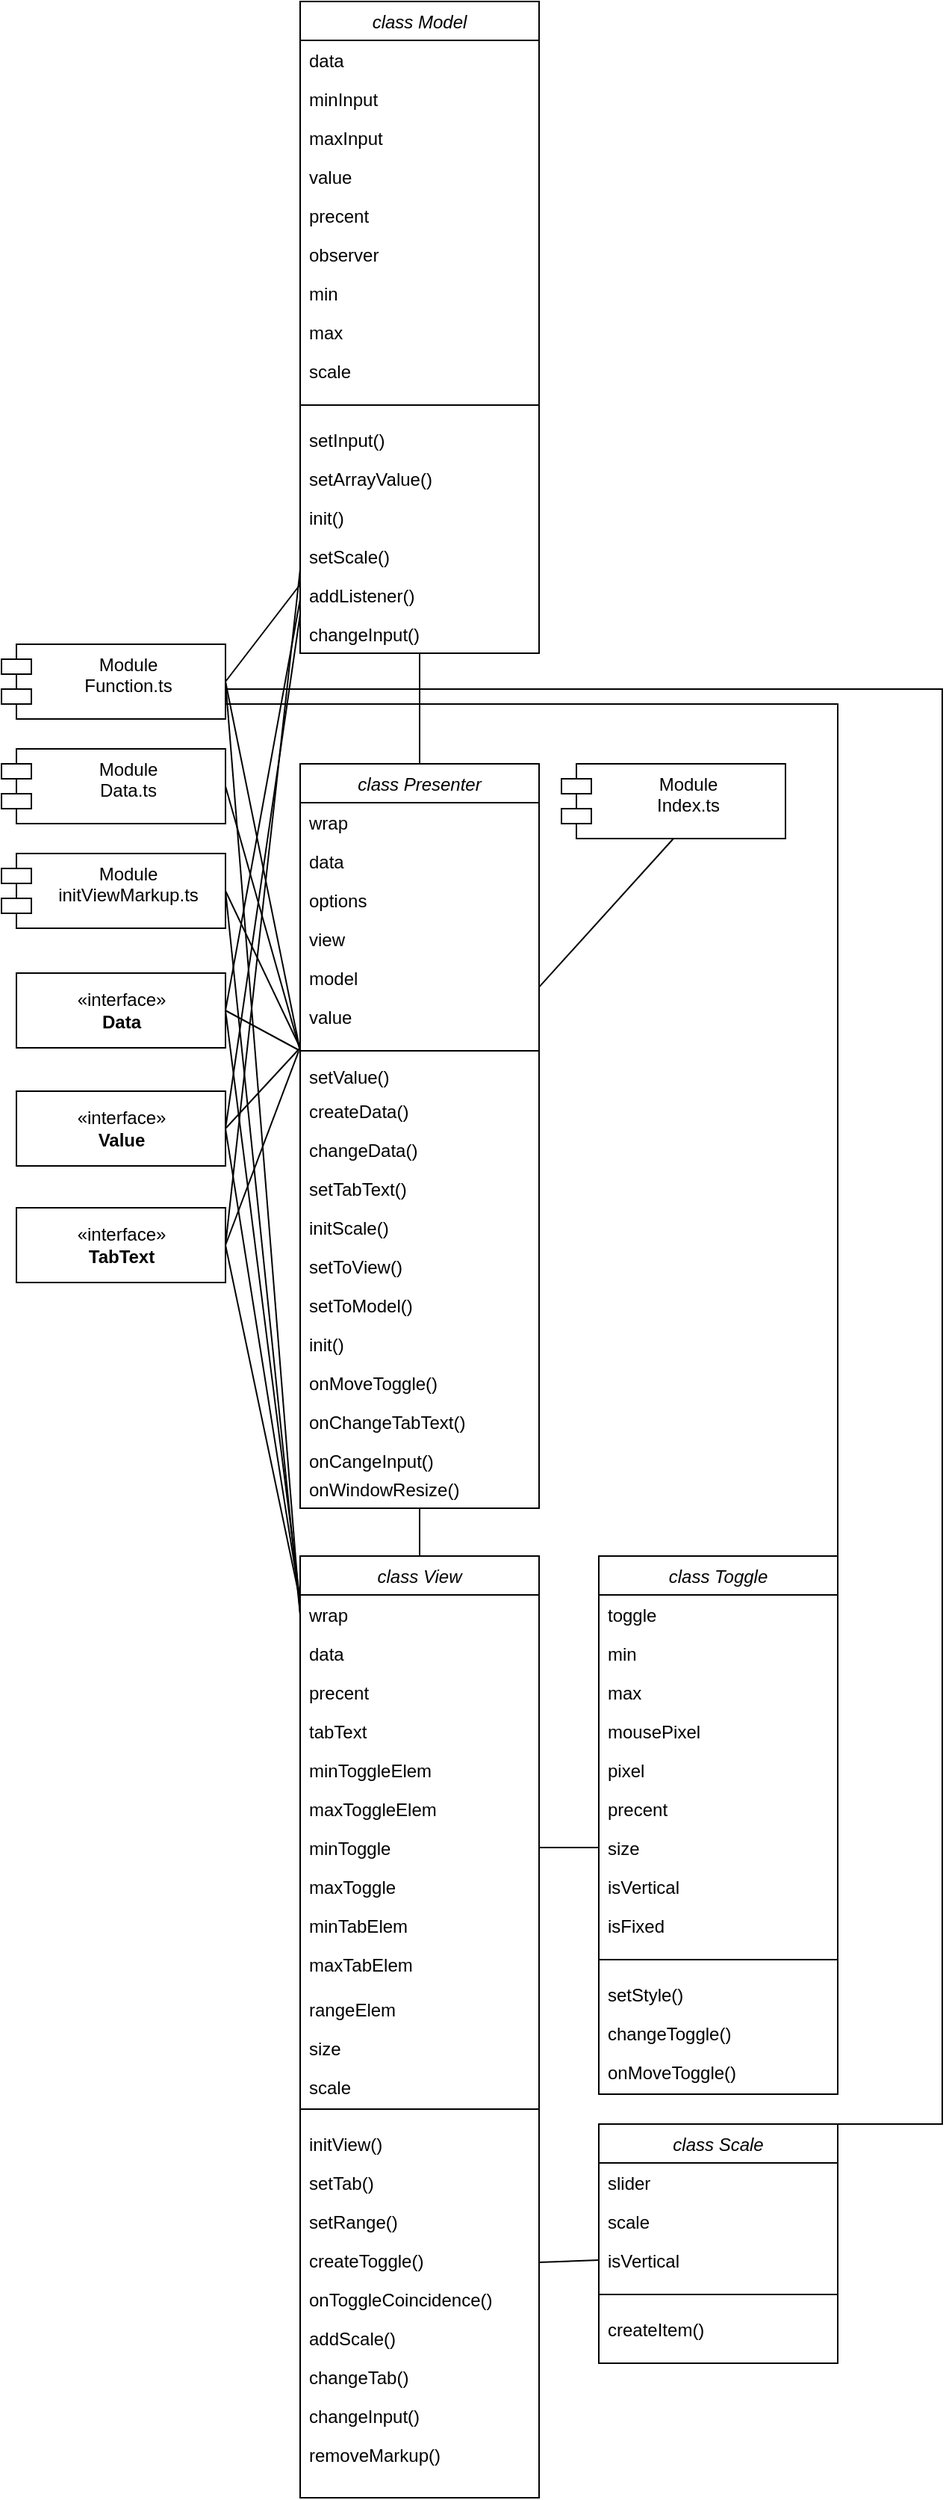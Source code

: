 <mxfile version="12.8.5" type="device"><diagram id="C5RBs43oDa-KdzZeNtuy" name="Page-1"><mxGraphModel dx="1006" dy="1770" grid="1" gridSize="10" guides="1" tooltips="1" connect="1" arrows="1" fold="1" page="1" pageScale="1" pageWidth="827" pageHeight="1169" math="0" shadow="0"><root><mxCell id="WIyWlLk6GJQsqaUBKTNV-0"/><mxCell id="WIyWlLk6GJQsqaUBKTNV-1" parent="WIyWlLk6GJQsqaUBKTNV-0"/><mxCell id="91z3dn075WTROaLu-lTW-79" value="" style="edgeStyle=none;rounded=0;orthogonalLoop=1;jettySize=auto;html=1;" parent="WIyWlLk6GJQsqaUBKTNV-1" source="zkfFHV4jXpPFQw0GAbJ--0" target="91z3dn075WTROaLu-lTW-38" edge="1"><mxGeometry relative="1" as="geometry"/></mxCell><mxCell id="91z3dn075WTROaLu-lTW-107" style="edgeStyle=none;rounded=0;orthogonalLoop=1;jettySize=auto;html=1;exitX=0.5;exitY=0;exitDx=0;exitDy=0;entryX=0.5;entryY=1;entryDx=0;entryDy=0;endArrow=none;endFill=0;" parent="WIyWlLk6GJQsqaUBKTNV-1" source="zkfFHV4jXpPFQw0GAbJ--0" target="91z3dn075WTROaLu-lTW-95" edge="1"><mxGeometry relative="1" as="geometry"/></mxCell><mxCell id="zkfFHV4jXpPFQw0GAbJ--0" value="class Presenter" style="swimlane;fontStyle=2;align=center;verticalAlign=top;childLayout=stackLayout;horizontal=1;startSize=26;horizontalStack=0;resizeParent=1;resizeLast=0;collapsible=1;marginBottom=0;rounded=0;shadow=0;strokeWidth=1;" parent="WIyWlLk6GJQsqaUBKTNV-1" vertex="1"><mxGeometry x="220" y="-70" width="160" height="498" as="geometry"><mxRectangle x="220" y="-150" width="160" height="26" as="alternateBounds"/></mxGeometry></mxCell><mxCell id="zkfFHV4jXpPFQw0GAbJ--1" value="wrap" style="text;align=left;verticalAlign=top;spacingLeft=4;spacingRight=4;overflow=hidden;rotatable=0;points=[[0,0.5],[1,0.5]];portConstraint=eastwest;" parent="zkfFHV4jXpPFQw0GAbJ--0" vertex="1"><mxGeometry y="26" width="160" height="26" as="geometry"/></mxCell><mxCell id="zkfFHV4jXpPFQw0GAbJ--2" value="data" style="text;align=left;verticalAlign=top;spacingLeft=4;spacingRight=4;overflow=hidden;rotatable=0;points=[[0,0.5],[1,0.5]];portConstraint=eastwest;rounded=0;shadow=0;html=0;" parent="zkfFHV4jXpPFQw0GAbJ--0" vertex="1"><mxGeometry y="52" width="160" height="26" as="geometry"/></mxCell><mxCell id="zkfFHV4jXpPFQw0GAbJ--3" value="options" style="text;align=left;verticalAlign=top;spacingLeft=4;spacingRight=4;overflow=hidden;rotatable=0;points=[[0,0.5],[1,0.5]];portConstraint=eastwest;rounded=0;shadow=0;html=0;" parent="zkfFHV4jXpPFQw0GAbJ--0" vertex="1"><mxGeometry y="78" width="160" height="26" as="geometry"/></mxCell><mxCell id="91z3dn075WTROaLu-lTW-3" value="view" style="text;strokeColor=none;fillColor=none;align=left;verticalAlign=top;spacingLeft=4;spacingRight=4;overflow=hidden;rotatable=0;points=[[0,0.5],[1,0.5]];portConstraint=eastwest;" parent="zkfFHV4jXpPFQw0GAbJ--0" vertex="1"><mxGeometry y="104" width="160" height="26" as="geometry"/></mxCell><mxCell id="91z3dn075WTROaLu-lTW-1" value="model" style="text;strokeColor=none;fillColor=none;align=left;verticalAlign=top;spacingLeft=4;spacingRight=4;overflow=hidden;rotatable=0;points=[[0,0.5],[1,0.5]];portConstraint=eastwest;" parent="zkfFHV4jXpPFQw0GAbJ--0" vertex="1"><mxGeometry y="130" width="160" height="26" as="geometry"/></mxCell><mxCell id="91z3dn075WTROaLu-lTW-6" value="value" style="text;strokeColor=none;fillColor=none;align=left;verticalAlign=top;spacingLeft=4;spacingRight=4;overflow=hidden;rotatable=0;points=[[0,0.5],[1,0.5]];portConstraint=eastwest;" parent="zkfFHV4jXpPFQw0GAbJ--0" vertex="1"><mxGeometry y="156" width="160" height="26" as="geometry"/></mxCell><mxCell id="91z3dn075WTROaLu-lTW-16" value="" style="shape=crossbar;whiteSpace=wrap;html=1;rounded=1;" parent="zkfFHV4jXpPFQw0GAbJ--0" vertex="1"><mxGeometry y="182" width="160" height="20" as="geometry"/></mxCell><mxCell id="91z3dn075WTROaLu-lTW-18" value="setValue()" style="text;strokeColor=none;fillColor=none;align=left;verticalAlign=top;spacingLeft=4;spacingRight=4;overflow=hidden;rotatable=0;points=[[0,0.5],[1,0.5]];portConstraint=eastwest;" parent="WIyWlLk6GJQsqaUBKTNV-1" vertex="1"><mxGeometry x="220" y="126" width="100" height="26" as="geometry"/></mxCell><mxCell id="91z3dn075WTROaLu-lTW-19" value="createData()" style="text;strokeColor=none;fillColor=none;align=left;verticalAlign=top;spacingLeft=4;spacingRight=4;overflow=hidden;rotatable=0;points=[[0,0.5],[1,0.5]];portConstraint=eastwest;" parent="WIyWlLk6GJQsqaUBKTNV-1" vertex="1"><mxGeometry x="220" y="149" width="100" height="26" as="geometry"/></mxCell><mxCell id="91z3dn075WTROaLu-lTW-20" value="changeData()" style="text;strokeColor=none;fillColor=none;align=left;verticalAlign=top;spacingLeft=4;spacingRight=4;overflow=hidden;rotatable=0;points=[[0,0.5],[1,0.5]];portConstraint=eastwest;" parent="WIyWlLk6GJQsqaUBKTNV-1" vertex="1"><mxGeometry x="220" y="175" width="100" height="26" as="geometry"/></mxCell><mxCell id="91z3dn075WTROaLu-lTW-21" value="setTabText()" style="text;strokeColor=none;fillColor=none;align=left;verticalAlign=top;spacingLeft=4;spacingRight=4;overflow=hidden;rotatable=0;points=[[0,0.5],[1,0.5]];portConstraint=eastwest;" parent="WIyWlLk6GJQsqaUBKTNV-1" vertex="1"><mxGeometry x="220" y="201" width="100" height="26" as="geometry"/></mxCell><mxCell id="91z3dn075WTROaLu-lTW-22" value="initScale()" style="text;strokeColor=none;fillColor=none;align=left;verticalAlign=top;spacingLeft=4;spacingRight=4;overflow=hidden;rotatable=0;points=[[0,0.5],[1,0.5]];portConstraint=eastwest;" parent="WIyWlLk6GJQsqaUBKTNV-1" vertex="1"><mxGeometry x="220" y="227" width="100" height="26" as="geometry"/></mxCell><mxCell id="91z3dn075WTROaLu-lTW-25" value="setToView()" style="text;strokeColor=none;fillColor=none;align=left;verticalAlign=top;spacingLeft=4;spacingRight=4;overflow=hidden;rotatable=0;points=[[0,0.5],[1,0.5]];portConstraint=eastwest;" parent="WIyWlLk6GJQsqaUBKTNV-1" vertex="1"><mxGeometry x="220" y="253" width="100" height="26" as="geometry"/></mxCell><mxCell id="91z3dn075WTROaLu-lTW-26" value="setToModel()" style="text;strokeColor=none;fillColor=none;align=left;verticalAlign=top;spacingLeft=4;spacingRight=4;overflow=hidden;rotatable=0;points=[[0,0.5],[1,0.5]];portConstraint=eastwest;" parent="WIyWlLk6GJQsqaUBKTNV-1" vertex="1"><mxGeometry x="220" y="279" width="100" height="26" as="geometry"/></mxCell><mxCell id="91z3dn075WTROaLu-lTW-27" value="init()" style="text;strokeColor=none;fillColor=none;align=left;verticalAlign=top;spacingLeft=4;spacingRight=4;overflow=hidden;rotatable=0;points=[[0,0.5],[1,0.5]];portConstraint=eastwest;" parent="WIyWlLk6GJQsqaUBKTNV-1" vertex="1"><mxGeometry x="220" y="305" width="100" height="26" as="geometry"/></mxCell><mxCell id="91z3dn075WTROaLu-lTW-28" value="onMoveToggle()" style="text;strokeColor=none;fillColor=none;align=left;verticalAlign=top;spacingLeft=4;spacingRight=4;overflow=hidden;rotatable=0;points=[[0,0.5],[1,0.5]];portConstraint=eastwest;" parent="WIyWlLk6GJQsqaUBKTNV-1" vertex="1"><mxGeometry x="220" y="331" width="100" height="26" as="geometry"/></mxCell><mxCell id="91z3dn075WTROaLu-lTW-29" value="onChangeTabText()" style="text;strokeColor=none;fillColor=none;align=left;verticalAlign=top;spacingLeft=4;spacingRight=4;overflow=hidden;rotatable=0;points=[[0,0.5],[1,0.5]];portConstraint=eastwest;" parent="WIyWlLk6GJQsqaUBKTNV-1" vertex="1"><mxGeometry x="220" y="357" width="130" height="26" as="geometry"/></mxCell><mxCell id="91z3dn075WTROaLu-lTW-34" value="onCangeInput()" style="text;strokeColor=none;fillColor=none;align=left;verticalAlign=top;spacingLeft=4;spacingRight=4;overflow=hidden;rotatable=0;points=[[0,0.5],[1,0.5]];portConstraint=eastwest;" parent="WIyWlLk6GJQsqaUBKTNV-1" vertex="1"><mxGeometry x="220" y="383" width="100" height="26" as="geometry"/></mxCell><mxCell id="91z3dn075WTROaLu-lTW-37" value="class View" style="swimlane;fontStyle=2;align=center;verticalAlign=top;childLayout=stackLayout;horizontal=1;startSize=26;horizontalStack=0;resizeParent=1;resizeLast=0;collapsible=1;marginBottom=0;rounded=0;shadow=0;strokeWidth=1;" parent="WIyWlLk6GJQsqaUBKTNV-1" vertex="1"><mxGeometry x="220" y="460" width="160" height="630" as="geometry"><mxRectangle x="220" y="460" width="160" height="26" as="alternateBounds"/></mxGeometry></mxCell><mxCell id="91z3dn075WTROaLu-lTW-38" value="wrap" style="text;align=left;verticalAlign=top;spacingLeft=4;spacingRight=4;overflow=hidden;rotatable=0;points=[[0,0.5],[1,0.5]];portConstraint=eastwest;" parent="91z3dn075WTROaLu-lTW-37" vertex="1"><mxGeometry y="26" width="160" height="26" as="geometry"/></mxCell><mxCell id="91z3dn075WTROaLu-lTW-39" value="data" style="text;align=left;verticalAlign=top;spacingLeft=4;spacingRight=4;overflow=hidden;rotatable=0;points=[[0,0.5],[1,0.5]];portConstraint=eastwest;rounded=0;shadow=0;html=0;" parent="91z3dn075WTROaLu-lTW-37" vertex="1"><mxGeometry y="52" width="160" height="26" as="geometry"/></mxCell><mxCell id="91z3dn075WTROaLu-lTW-40" value="precent" style="text;align=left;verticalAlign=top;spacingLeft=4;spacingRight=4;overflow=hidden;rotatable=0;points=[[0,0.5],[1,0.5]];portConstraint=eastwest;rounded=0;shadow=0;html=0;" parent="91z3dn075WTROaLu-lTW-37" vertex="1"><mxGeometry y="78" width="160" height="26" as="geometry"/></mxCell><mxCell id="91z3dn075WTROaLu-lTW-41" value="tabText" style="text;strokeColor=none;fillColor=none;align=left;verticalAlign=top;spacingLeft=4;spacingRight=4;overflow=hidden;rotatable=0;points=[[0,0.5],[1,0.5]];portConstraint=eastwest;" parent="91z3dn075WTROaLu-lTW-37" vertex="1"><mxGeometry y="104" width="160" height="26" as="geometry"/></mxCell><mxCell id="91z3dn075WTROaLu-lTW-42" value="minToggleElem" style="text;strokeColor=none;fillColor=none;align=left;verticalAlign=top;spacingLeft=4;spacingRight=4;overflow=hidden;rotatable=0;points=[[0,0.5],[1,0.5]];portConstraint=eastwest;" parent="91z3dn075WTROaLu-lTW-37" vertex="1"><mxGeometry y="130" width="160" height="26" as="geometry"/></mxCell><mxCell id="91z3dn075WTROaLu-lTW-43" value="maxToggleElem" style="text;strokeColor=none;fillColor=none;align=left;verticalAlign=top;spacingLeft=4;spacingRight=4;overflow=hidden;rotatable=0;points=[[0,0.5],[1,0.5]];portConstraint=eastwest;" parent="91z3dn075WTROaLu-lTW-37" vertex="1"><mxGeometry y="156" width="160" height="26" as="geometry"/></mxCell><mxCell id="91z3dn075WTROaLu-lTW-44" value="minToggle" style="text;strokeColor=none;fillColor=none;align=left;verticalAlign=top;spacingLeft=4;spacingRight=4;overflow=hidden;rotatable=0;points=[[0,0.5],[1,0.5]];portConstraint=eastwest;" parent="91z3dn075WTROaLu-lTW-37" vertex="1"><mxGeometry y="182" width="160" height="26" as="geometry"/></mxCell><mxCell id="91z3dn075WTROaLu-lTW-45" value="maxToggle" style="text;strokeColor=none;fillColor=none;align=left;verticalAlign=top;spacingLeft=4;spacingRight=4;overflow=hidden;rotatable=0;points=[[0,0.5],[1,0.5]];portConstraint=eastwest;" parent="91z3dn075WTROaLu-lTW-37" vertex="1"><mxGeometry y="208" width="160" height="26" as="geometry"/></mxCell><mxCell id="91z3dn075WTROaLu-lTW-46" value="minTabElem" style="text;strokeColor=none;fillColor=none;align=left;verticalAlign=top;spacingLeft=4;spacingRight=4;overflow=hidden;rotatable=0;points=[[0,0.5],[1,0.5]];portConstraint=eastwest;" parent="91z3dn075WTROaLu-lTW-37" vertex="1"><mxGeometry y="234" width="160" height="26" as="geometry"/></mxCell><mxCell id="91z3dn075WTROaLu-lTW-57" value="maxTabElem" style="text;strokeColor=none;fillColor=none;align=left;verticalAlign=top;spacingLeft=4;spacingRight=4;overflow=hidden;rotatable=0;points=[[0,0.5],[1,0.5]];portConstraint=eastwest;" parent="WIyWlLk6GJQsqaUBKTNV-1" vertex="1"><mxGeometry x="220" y="720" width="100" height="26" as="geometry"/></mxCell><mxCell id="91z3dn075WTROaLu-lTW-58" value="rangeElem" style="text;strokeColor=none;fillColor=none;align=left;verticalAlign=top;spacingLeft=4;spacingRight=4;overflow=hidden;rotatable=0;points=[[0,0.5],[1,0.5]];portConstraint=eastwest;" parent="WIyWlLk6GJQsqaUBKTNV-1" vertex="1"><mxGeometry x="220" y="750" width="100" height="26" as="geometry"/></mxCell><mxCell id="91z3dn075WTROaLu-lTW-59" value="size" style="text;strokeColor=none;fillColor=none;align=left;verticalAlign=top;spacingLeft=4;spacingRight=4;overflow=hidden;rotatable=0;points=[[0,0.5],[1,0.5]];portConstraint=eastwest;" parent="WIyWlLk6GJQsqaUBKTNV-1" vertex="1"><mxGeometry x="220" y="776" width="100" height="26" as="geometry"/></mxCell><mxCell id="91z3dn075WTROaLu-lTW-68" value="scale" style="text;strokeColor=none;fillColor=none;align=left;verticalAlign=top;spacingLeft=4;spacingRight=4;overflow=hidden;rotatable=0;points=[[0,0.5],[1,0.5]];portConstraint=eastwest;" parent="WIyWlLk6GJQsqaUBKTNV-1" vertex="1"><mxGeometry x="220" y="802" width="100" height="26" as="geometry"/></mxCell><mxCell id="91z3dn075WTROaLu-lTW-80" value="" style="shape=crossbar;whiteSpace=wrap;html=1;rounded=1;" parent="WIyWlLk6GJQsqaUBKTNV-1" vertex="1"><mxGeometry x="220" y="820" width="160" height="20" as="geometry"/></mxCell><mxCell id="91z3dn075WTROaLu-lTW-81" value="initView()" style="text;strokeColor=none;fillColor=none;align=left;verticalAlign=top;spacingLeft=4;spacingRight=4;overflow=hidden;rotatable=0;points=[[0,0.5],[1,0.5]];portConstraint=eastwest;" parent="WIyWlLk6GJQsqaUBKTNV-1" vertex="1"><mxGeometry x="220" y="840" width="100" height="26" as="geometry"/></mxCell><mxCell id="91z3dn075WTROaLu-lTW-82" value="setTab()" style="text;strokeColor=none;fillColor=none;align=left;verticalAlign=top;spacingLeft=4;spacingRight=4;overflow=hidden;rotatable=0;points=[[0,0.5],[1,0.5]];portConstraint=eastwest;" parent="WIyWlLk6GJQsqaUBKTNV-1" vertex="1"><mxGeometry x="220" y="866" width="100" height="26" as="geometry"/></mxCell><mxCell id="91z3dn075WTROaLu-lTW-83" value="setRange()" style="text;strokeColor=none;fillColor=none;align=left;verticalAlign=top;spacingLeft=4;spacingRight=4;overflow=hidden;rotatable=0;points=[[0,0.5],[1,0.5]];portConstraint=eastwest;" parent="WIyWlLk6GJQsqaUBKTNV-1" vertex="1"><mxGeometry x="220" y="892" width="100" height="26" as="geometry"/></mxCell><mxCell id="91z3dn075WTROaLu-lTW-84" value="createToggle()" style="text;strokeColor=none;fillColor=none;align=left;verticalAlign=top;spacingLeft=4;spacingRight=4;overflow=hidden;rotatable=0;points=[[0,0.5],[1,0.5]];portConstraint=eastwest;" parent="WIyWlLk6GJQsqaUBKTNV-1" vertex="1"><mxGeometry x="220" y="918" width="100" height="26" as="geometry"/></mxCell><mxCell id="91z3dn075WTROaLu-lTW-85" value="onToggleCoincidence()" style="text;strokeColor=none;fillColor=none;align=left;verticalAlign=top;spacingLeft=4;spacingRight=4;overflow=hidden;rotatable=0;points=[[0,0.5],[1,0.5]];portConstraint=eastwest;" parent="WIyWlLk6GJQsqaUBKTNV-1" vertex="1"><mxGeometry x="220" y="944" width="150" height="26" as="geometry"/></mxCell><mxCell id="91z3dn075WTROaLu-lTW-86" value="addScale()" style="text;strokeColor=none;fillColor=none;align=left;verticalAlign=top;spacingLeft=4;spacingRight=4;overflow=hidden;rotatable=0;points=[[0,0.5],[1,0.5]];portConstraint=eastwest;" parent="WIyWlLk6GJQsqaUBKTNV-1" vertex="1"><mxGeometry x="220" y="970" width="100" height="26" as="geometry"/></mxCell><mxCell id="91z3dn075WTROaLu-lTW-90" value="changeTab()" style="text;strokeColor=none;fillColor=none;align=left;verticalAlign=top;spacingLeft=4;spacingRight=4;overflow=hidden;rotatable=0;points=[[0,0.5],[1,0.5]];portConstraint=eastwest;" parent="WIyWlLk6GJQsqaUBKTNV-1" vertex="1"><mxGeometry x="220" y="996" width="100" height="26" as="geometry"/></mxCell><mxCell id="91z3dn075WTROaLu-lTW-91" value="changeInput()" style="text;strokeColor=none;fillColor=none;align=left;verticalAlign=top;spacingLeft=4;spacingRight=4;overflow=hidden;rotatable=0;points=[[0,0.5],[1,0.5]];portConstraint=eastwest;" parent="WIyWlLk6GJQsqaUBKTNV-1" vertex="1"><mxGeometry x="220" y="1022" width="100" height="26" as="geometry"/></mxCell><mxCell id="91z3dn075WTROaLu-lTW-92" value="removeMarkup()" style="text;strokeColor=none;fillColor=none;align=left;verticalAlign=top;spacingLeft=4;spacingRight=4;overflow=hidden;rotatable=0;points=[[0,0.5],[1,0.5]];portConstraint=eastwest;" parent="WIyWlLk6GJQsqaUBKTNV-1" vertex="1"><mxGeometry x="220" y="1048" width="100" height="26" as="geometry"/></mxCell><mxCell id="91z3dn075WTROaLu-lTW-95" value="class Model" style="swimlane;fontStyle=2;align=center;verticalAlign=top;childLayout=stackLayout;horizontal=1;startSize=26;horizontalStack=0;resizeParent=1;resizeLast=0;collapsible=1;marginBottom=0;rounded=0;shadow=0;strokeWidth=1;" parent="WIyWlLk6GJQsqaUBKTNV-1" vertex="1"><mxGeometry x="220" y="-580" width="160" height="436" as="geometry"><mxRectangle x="220" y="-150" width="160" height="26" as="alternateBounds"/></mxGeometry></mxCell><mxCell id="91z3dn075WTROaLu-lTW-96" value="data" style="text;align=left;verticalAlign=top;spacingLeft=4;spacingRight=4;overflow=hidden;rotatable=0;points=[[0,0.5],[1,0.5]];portConstraint=eastwest;" parent="91z3dn075WTROaLu-lTW-95" vertex="1"><mxGeometry y="26" width="160" height="26" as="geometry"/></mxCell><mxCell id="91z3dn075WTROaLu-lTW-97" value="minInput" style="text;align=left;verticalAlign=top;spacingLeft=4;spacingRight=4;overflow=hidden;rotatable=0;points=[[0,0.5],[1,0.5]];portConstraint=eastwest;rounded=0;shadow=0;html=0;" parent="91z3dn075WTROaLu-lTW-95" vertex="1"><mxGeometry y="52" width="160" height="26" as="geometry"/></mxCell><mxCell id="91z3dn075WTROaLu-lTW-98" value="maxInput" style="text;align=left;verticalAlign=top;spacingLeft=4;spacingRight=4;overflow=hidden;rotatable=0;points=[[0,0.5],[1,0.5]];portConstraint=eastwest;rounded=0;shadow=0;html=0;" parent="91z3dn075WTROaLu-lTW-95" vertex="1"><mxGeometry y="78" width="160" height="26" as="geometry"/></mxCell><mxCell id="91z3dn075WTROaLu-lTW-99" value="value" style="text;strokeColor=none;fillColor=none;align=left;verticalAlign=top;spacingLeft=4;spacingRight=4;overflow=hidden;rotatable=0;points=[[0,0.5],[1,0.5]];portConstraint=eastwest;" parent="91z3dn075WTROaLu-lTW-95" vertex="1"><mxGeometry y="104" width="160" height="26" as="geometry"/></mxCell><mxCell id="91z3dn075WTROaLu-lTW-100" value="precent" style="text;strokeColor=none;fillColor=none;align=left;verticalAlign=top;spacingLeft=4;spacingRight=4;overflow=hidden;rotatable=0;points=[[0,0.5],[1,0.5]];portConstraint=eastwest;" parent="91z3dn075WTROaLu-lTW-95" vertex="1"><mxGeometry y="130" width="160" height="26" as="geometry"/></mxCell><mxCell id="91z3dn075WTROaLu-lTW-101" value="observer" style="text;strokeColor=none;fillColor=none;align=left;verticalAlign=top;spacingLeft=4;spacingRight=4;overflow=hidden;rotatable=0;points=[[0,0.5],[1,0.5]];portConstraint=eastwest;" parent="91z3dn075WTROaLu-lTW-95" vertex="1"><mxGeometry y="156" width="160" height="26" as="geometry"/></mxCell><mxCell id="91z3dn075WTROaLu-lTW-102" value="min" style="text;strokeColor=none;fillColor=none;align=left;verticalAlign=top;spacingLeft=4;spacingRight=4;overflow=hidden;rotatable=0;points=[[0,0.5],[1,0.5]];portConstraint=eastwest;" parent="91z3dn075WTROaLu-lTW-95" vertex="1"><mxGeometry y="182" width="160" height="26" as="geometry"/></mxCell><mxCell id="91z3dn075WTROaLu-lTW-103" value="max" style="text;strokeColor=none;fillColor=none;align=left;verticalAlign=top;spacingLeft=4;spacingRight=4;overflow=hidden;rotatable=0;points=[[0,0.5],[1,0.5]];portConstraint=eastwest;" parent="91z3dn075WTROaLu-lTW-95" vertex="1"><mxGeometry y="208" width="160" height="26" as="geometry"/></mxCell><mxCell id="91z3dn075WTROaLu-lTW-104" value="scale" style="text;strokeColor=none;fillColor=none;align=left;verticalAlign=top;spacingLeft=4;spacingRight=4;overflow=hidden;rotatable=0;points=[[0,0.5],[1,0.5]];portConstraint=eastwest;" parent="91z3dn075WTROaLu-lTW-95" vertex="1"><mxGeometry y="234" width="160" height="26" as="geometry"/></mxCell><mxCell id="91z3dn075WTROaLu-lTW-105" value="" style="shape=crossbar;whiteSpace=wrap;html=1;rounded=1;" parent="91z3dn075WTROaLu-lTW-95" vertex="1"><mxGeometry y="260" width="160" height="20" as="geometry"/></mxCell><mxCell id="91z3dn075WTROaLu-lTW-120" value="setInput()" style="text;strokeColor=none;fillColor=none;align=left;verticalAlign=top;spacingLeft=4;spacingRight=4;overflow=hidden;rotatable=0;points=[[0,0.5],[1,0.5]];portConstraint=eastwest;" parent="91z3dn075WTROaLu-lTW-95" vertex="1"><mxGeometry y="280" width="160" height="26" as="geometry"/></mxCell><mxCell id="91z3dn075WTROaLu-lTW-121" value="setArrayValue()" style="text;strokeColor=none;fillColor=none;align=left;verticalAlign=top;spacingLeft=4;spacingRight=4;overflow=hidden;rotatable=0;points=[[0,0.5],[1,0.5]];portConstraint=eastwest;" parent="91z3dn075WTROaLu-lTW-95" vertex="1"><mxGeometry y="306" width="160" height="26" as="geometry"/></mxCell><mxCell id="91z3dn075WTROaLu-lTW-122" value="init()" style="text;strokeColor=none;fillColor=none;align=left;verticalAlign=top;spacingLeft=4;spacingRight=4;overflow=hidden;rotatable=0;points=[[0,0.5],[1,0.5]];portConstraint=eastwest;" parent="91z3dn075WTROaLu-lTW-95" vertex="1"><mxGeometry y="332" width="160" height="26" as="geometry"/></mxCell><mxCell id="91z3dn075WTROaLu-lTW-123" value="setScale()" style="text;strokeColor=none;fillColor=none;align=left;verticalAlign=top;spacingLeft=4;spacingRight=4;overflow=hidden;rotatable=0;points=[[0,0.5],[1,0.5]];portConstraint=eastwest;" parent="91z3dn075WTROaLu-lTW-95" vertex="1"><mxGeometry y="358" width="160" height="26" as="geometry"/></mxCell><mxCell id="91z3dn075WTROaLu-lTW-124" value="addListener()" style="text;strokeColor=none;fillColor=none;align=left;verticalAlign=top;spacingLeft=4;spacingRight=4;overflow=hidden;rotatable=0;points=[[0,0.5],[1,0.5]];portConstraint=eastwest;" parent="91z3dn075WTROaLu-lTW-95" vertex="1"><mxGeometry y="384" width="160" height="26" as="geometry"/></mxCell><mxCell id="91z3dn075WTROaLu-lTW-125" value="changeInput()" style="text;strokeColor=none;fillColor=none;align=left;verticalAlign=top;spacingLeft=4;spacingRight=4;overflow=hidden;rotatable=0;points=[[0,0.5],[1,0.5]];portConstraint=eastwest;" parent="91z3dn075WTROaLu-lTW-95" vertex="1"><mxGeometry y="410" width="160" height="26" as="geometry"/></mxCell><mxCell id="91z3dn075WTROaLu-lTW-136" value="class Toggle" style="swimlane;fontStyle=2;align=center;verticalAlign=top;childLayout=stackLayout;horizontal=1;startSize=26;horizontalStack=0;resizeParent=1;resizeLast=0;collapsible=1;marginBottom=0;rounded=0;shadow=0;strokeWidth=1;" parent="WIyWlLk6GJQsqaUBKTNV-1" vertex="1"><mxGeometry x="420" y="460" width="160" height="360" as="geometry"><mxRectangle x="420" y="460" width="160" height="26" as="alternateBounds"/></mxGeometry></mxCell><mxCell id="91z3dn075WTROaLu-lTW-137" value="toggle" style="text;align=left;verticalAlign=top;spacingLeft=4;spacingRight=4;overflow=hidden;rotatable=0;points=[[0,0.5],[1,0.5]];portConstraint=eastwest;" parent="91z3dn075WTROaLu-lTW-136" vertex="1"><mxGeometry y="26" width="160" height="26" as="geometry"/></mxCell><mxCell id="91z3dn075WTROaLu-lTW-138" value="min" style="text;align=left;verticalAlign=top;spacingLeft=4;spacingRight=4;overflow=hidden;rotatable=0;points=[[0,0.5],[1,0.5]];portConstraint=eastwest;rounded=0;shadow=0;html=0;" parent="91z3dn075WTROaLu-lTW-136" vertex="1"><mxGeometry y="52" width="160" height="26" as="geometry"/></mxCell><mxCell id="91z3dn075WTROaLu-lTW-139" value="max" style="text;align=left;verticalAlign=top;spacingLeft=4;spacingRight=4;overflow=hidden;rotatable=0;points=[[0,0.5],[1,0.5]];portConstraint=eastwest;rounded=0;shadow=0;html=0;" parent="91z3dn075WTROaLu-lTW-136" vertex="1"><mxGeometry y="78" width="160" height="26" as="geometry"/></mxCell><mxCell id="91z3dn075WTROaLu-lTW-140" value="mousePixel" style="text;strokeColor=none;fillColor=none;align=left;verticalAlign=top;spacingLeft=4;spacingRight=4;overflow=hidden;rotatable=0;points=[[0,0.5],[1,0.5]];portConstraint=eastwest;" parent="91z3dn075WTROaLu-lTW-136" vertex="1"><mxGeometry y="104" width="160" height="26" as="geometry"/></mxCell><mxCell id="91z3dn075WTROaLu-lTW-141" value="pixel" style="text;strokeColor=none;fillColor=none;align=left;verticalAlign=top;spacingLeft=4;spacingRight=4;overflow=hidden;rotatable=0;points=[[0,0.5],[1,0.5]];portConstraint=eastwest;" parent="91z3dn075WTROaLu-lTW-136" vertex="1"><mxGeometry y="130" width="160" height="26" as="geometry"/></mxCell><mxCell id="91z3dn075WTROaLu-lTW-142" value="precent" style="text;strokeColor=none;fillColor=none;align=left;verticalAlign=top;spacingLeft=4;spacingRight=4;overflow=hidden;rotatable=0;points=[[0,0.5],[1,0.5]];portConstraint=eastwest;" parent="91z3dn075WTROaLu-lTW-136" vertex="1"><mxGeometry y="156" width="160" height="26" as="geometry"/></mxCell><mxCell id="91z3dn075WTROaLu-lTW-143" value="size" style="text;strokeColor=none;fillColor=none;align=left;verticalAlign=top;spacingLeft=4;spacingRight=4;overflow=hidden;rotatable=0;points=[[0,0.5],[1,0.5]];portConstraint=eastwest;" parent="91z3dn075WTROaLu-lTW-136" vertex="1"><mxGeometry y="182" width="160" height="26" as="geometry"/></mxCell><mxCell id="91z3dn075WTROaLu-lTW-144" value="isVertical" style="text;strokeColor=none;fillColor=none;align=left;verticalAlign=top;spacingLeft=4;spacingRight=4;overflow=hidden;rotatable=0;points=[[0,0.5],[1,0.5]];portConstraint=eastwest;" parent="91z3dn075WTROaLu-lTW-136" vertex="1"><mxGeometry y="208" width="160" height="26" as="geometry"/></mxCell><mxCell id="91z3dn075WTROaLu-lTW-145" value="isFixed" style="text;strokeColor=none;fillColor=none;align=left;verticalAlign=top;spacingLeft=4;spacingRight=4;overflow=hidden;rotatable=0;points=[[0,0.5],[1,0.5]];portConstraint=eastwest;" parent="91z3dn075WTROaLu-lTW-136" vertex="1"><mxGeometry y="234" width="160" height="26" as="geometry"/></mxCell><mxCell id="91z3dn075WTROaLu-lTW-153" value="" style="shape=crossbar;whiteSpace=wrap;html=1;rounded=1;" parent="91z3dn075WTROaLu-lTW-136" vertex="1"><mxGeometry y="260" width="160" height="20" as="geometry"/></mxCell><mxCell id="91z3dn075WTROaLu-lTW-155" value="setStyle()" style="text;strokeColor=none;fillColor=none;align=left;verticalAlign=top;spacingLeft=4;spacingRight=4;overflow=hidden;rotatable=0;points=[[0,0.5],[1,0.5]];portConstraint=eastwest;" parent="WIyWlLk6GJQsqaUBKTNV-1" vertex="1"><mxGeometry x="420" y="740" width="100" height="26" as="geometry"/></mxCell><mxCell id="91z3dn075WTROaLu-lTW-156" value="changeToggle()" style="text;strokeColor=none;fillColor=none;align=left;verticalAlign=top;spacingLeft=4;spacingRight=4;overflow=hidden;rotatable=0;points=[[0,0.5],[1,0.5]];portConstraint=eastwest;" parent="WIyWlLk6GJQsqaUBKTNV-1" vertex="1"><mxGeometry x="420" y="766" width="100" height="26" as="geometry"/></mxCell><mxCell id="91z3dn075WTROaLu-lTW-157" value="onMoveToggle()" style="text;strokeColor=none;fillColor=none;align=left;verticalAlign=top;spacingLeft=4;spacingRight=4;overflow=hidden;rotatable=0;points=[[0,0.5],[1,0.5]];portConstraint=eastwest;" parent="WIyWlLk6GJQsqaUBKTNV-1" vertex="1"><mxGeometry x="420" y="792" width="100" height="26" as="geometry"/></mxCell><mxCell id="91z3dn075WTROaLu-lTW-161" style="edgeStyle=none;rounded=0;orthogonalLoop=1;jettySize=auto;html=1;exitX=0;exitY=0.5;exitDx=0;exitDy=0;entryX=1;entryY=0.5;entryDx=0;entryDy=0;endArrow=none;endFill=0;" parent="WIyWlLk6GJQsqaUBKTNV-1" source="91z3dn075WTROaLu-lTW-143" target="91z3dn075WTROaLu-lTW-44" edge="1"><mxGeometry relative="1" as="geometry"/></mxCell><mxCell id="91z3dn075WTROaLu-lTW-163" value="class Scale" style="swimlane;fontStyle=2;align=center;verticalAlign=top;childLayout=stackLayout;horizontal=1;startSize=26;horizontalStack=0;resizeParent=1;resizeLast=0;collapsible=1;marginBottom=0;rounded=0;shadow=0;strokeWidth=1;" parent="WIyWlLk6GJQsqaUBKTNV-1" vertex="1"><mxGeometry x="420" y="840" width="160" height="160" as="geometry"><mxRectangle x="220" y="-150" width="160" height="26" as="alternateBounds"/></mxGeometry></mxCell><mxCell id="91z3dn075WTROaLu-lTW-164" value="slider" style="text;align=left;verticalAlign=top;spacingLeft=4;spacingRight=4;overflow=hidden;rotatable=0;points=[[0,0.5],[1,0.5]];portConstraint=eastwest;" parent="91z3dn075WTROaLu-lTW-163" vertex="1"><mxGeometry y="26" width="160" height="26" as="geometry"/></mxCell><mxCell id="91z3dn075WTROaLu-lTW-165" value="scale" style="text;align=left;verticalAlign=top;spacingLeft=4;spacingRight=4;overflow=hidden;rotatable=0;points=[[0,0.5],[1,0.5]];portConstraint=eastwest;rounded=0;shadow=0;html=0;" parent="91z3dn075WTROaLu-lTW-163" vertex="1"><mxGeometry y="52" width="160" height="26" as="geometry"/></mxCell><mxCell id="91z3dn075WTROaLu-lTW-166" value="isVertical" style="text;align=left;verticalAlign=top;spacingLeft=4;spacingRight=4;overflow=hidden;rotatable=0;points=[[0,0.5],[1,0.5]];portConstraint=eastwest;rounded=0;shadow=0;html=0;" parent="91z3dn075WTROaLu-lTW-163" vertex="1"><mxGeometry y="78" width="160" height="26" as="geometry"/></mxCell><mxCell id="91z3dn075WTROaLu-lTW-173" value="" style="shape=crossbar;whiteSpace=wrap;html=1;rounded=1;" parent="91z3dn075WTROaLu-lTW-163" vertex="1"><mxGeometry y="104" width="160" height="20" as="geometry"/></mxCell><mxCell id="91z3dn075WTROaLu-lTW-174" value="createItem()" style="text;strokeColor=none;fillColor=none;align=left;verticalAlign=top;spacingLeft=4;spacingRight=4;overflow=hidden;rotatable=0;points=[[0,0.5],[1,0.5]];portConstraint=eastwest;" parent="91z3dn075WTROaLu-lTW-163" vertex="1"><mxGeometry y="124" width="160" height="26" as="geometry"/></mxCell><mxCell id="91z3dn075WTROaLu-lTW-176" style="edgeStyle=none;rounded=0;orthogonalLoop=1;jettySize=auto;html=1;exitX=0;exitY=0.5;exitDx=0;exitDy=0;entryX=1;entryY=0.75;entryDx=0;entryDy=0;endArrow=none;endFill=0;" parent="WIyWlLk6GJQsqaUBKTNV-1" source="91z3dn075WTROaLu-lTW-166" target="91z3dn075WTROaLu-lTW-37" edge="1"><mxGeometry relative="1" as="geometry"/></mxCell><mxCell id="91z3dn075WTROaLu-lTW-196" style="edgeStyle=none;rounded=0;orthogonalLoop=1;jettySize=auto;html=1;exitX=1;exitY=0.5;exitDx=0;exitDy=0;endArrow=none;endFill=0;" parent="WIyWlLk6GJQsqaUBKTNV-1" source="91z3dn075WTROaLu-lTW-179" edge="1"><mxGeometry relative="1" as="geometry"><mxPoint x="220" y="-190" as="targetPoint"/></mxGeometry></mxCell><mxCell id="91z3dn075WTROaLu-lTW-206" style="edgeStyle=none;rounded=0;orthogonalLoop=1;jettySize=auto;html=1;exitX=1;exitY=0.5;exitDx=0;exitDy=0;entryX=0;entryY=0.5;entryDx=0;entryDy=0;entryPerimeter=0;endArrow=none;endFill=0;" parent="WIyWlLk6GJQsqaUBKTNV-1" source="91z3dn075WTROaLu-lTW-179" target="91z3dn075WTROaLu-lTW-16" edge="1"><mxGeometry relative="1" as="geometry"/></mxCell><mxCell id="91z3dn075WTROaLu-lTW-217" style="edgeStyle=none;rounded=0;orthogonalLoop=1;jettySize=auto;html=1;exitX=1;exitY=0.5;exitDx=0;exitDy=0;entryX=0;entryY=0.5;entryDx=0;entryDy=0;endArrow=none;endFill=0;" parent="WIyWlLk6GJQsqaUBKTNV-1" source="91z3dn075WTROaLu-lTW-179" target="91z3dn075WTROaLu-lTW-38" edge="1"><mxGeometry relative="1" as="geometry"/></mxCell><mxCell id="91z3dn075WTROaLu-lTW-218" style="edgeStyle=orthogonalEdgeStyle;rounded=0;orthogonalLoop=1;jettySize=auto;html=1;exitX=1;exitY=0.5;exitDx=0;exitDy=0;endArrow=none;endFill=0;" parent="WIyWlLk6GJQsqaUBKTNV-1" source="91z3dn075WTROaLu-lTW-179" target="91z3dn075WTROaLu-lTW-136" edge="1"><mxGeometry relative="1" as="geometry"><Array as="points"><mxPoint x="170" y="-110"/><mxPoint x="580" y="-110"/></Array></mxGeometry></mxCell><mxCell id="91z3dn075WTROaLu-lTW-219" style="edgeStyle=orthogonalEdgeStyle;rounded=0;orthogonalLoop=1;jettySize=auto;html=1;exitX=1;exitY=0;exitDx=0;exitDy=0;entryX=1;entryY=0;entryDx=0;entryDy=0;endArrow=none;endFill=0;" parent="WIyWlLk6GJQsqaUBKTNV-1" source="91z3dn075WTROaLu-lTW-179" target="91z3dn075WTROaLu-lTW-163" edge="1"><mxGeometry relative="1" as="geometry"><Array as="points"><mxPoint x="170" y="-120"/><mxPoint x="650" y="-120"/><mxPoint x="650" y="840"/></Array></mxGeometry></mxCell><mxCell id="91z3dn075WTROaLu-lTW-179" value="Module&#10;Function.ts" style="shape=module;align=left;spacingLeft=20;align=center;verticalAlign=top;" parent="WIyWlLk6GJQsqaUBKTNV-1" vertex="1"><mxGeometry x="20" y="-150" width="150" height="50" as="geometry"/></mxCell><mxCell id="91z3dn075WTROaLu-lTW-200" style="edgeStyle=none;rounded=0;orthogonalLoop=1;jettySize=auto;html=1;exitX=1;exitY=0.5;exitDx=0;exitDy=0;endArrow=none;endFill=0;" parent="WIyWlLk6GJQsqaUBKTNV-1" source="91z3dn075WTROaLu-lTW-181" edge="1"><mxGeometry relative="1" as="geometry"><mxPoint x="220" y="-200" as="targetPoint"/></mxGeometry></mxCell><mxCell id="91z3dn075WTROaLu-lTW-204" style="edgeStyle=none;rounded=0;orthogonalLoop=1;jettySize=auto;html=1;exitX=1;exitY=0.5;exitDx=0;exitDy=0;entryX=-0.01;entryY=-0.142;entryDx=0;entryDy=0;entryPerimeter=0;endArrow=none;endFill=0;" parent="WIyWlLk6GJQsqaUBKTNV-1" source="91z3dn075WTROaLu-lTW-181" target="91z3dn075WTROaLu-lTW-18" edge="1"><mxGeometry relative="1" as="geometry"/></mxCell><mxCell id="91z3dn075WTROaLu-lTW-215" style="edgeStyle=none;rounded=0;orthogonalLoop=1;jettySize=auto;html=1;exitX=1;exitY=0.5;exitDx=0;exitDy=0;endArrow=none;endFill=0;" parent="WIyWlLk6GJQsqaUBKTNV-1" source="91z3dn075WTROaLu-lTW-181" edge="1"><mxGeometry relative="1" as="geometry"><mxPoint x="220" y="490" as="targetPoint"/></mxGeometry></mxCell><mxCell id="91z3dn075WTROaLu-lTW-181" value="«interface»&lt;br&gt;&lt;b&gt;TabText&lt;/b&gt;" style="html=1;" parent="WIyWlLk6GJQsqaUBKTNV-1" vertex="1"><mxGeometry x="30" y="227" width="140" height="50" as="geometry"/></mxCell><mxCell id="91z3dn075WTROaLu-lTW-199" style="edgeStyle=none;rounded=0;orthogonalLoop=1;jettySize=auto;html=1;exitX=1;exitY=0.5;exitDx=0;exitDy=0;endArrow=none;endFill=0;" parent="WIyWlLk6GJQsqaUBKTNV-1" source="91z3dn075WTROaLu-lTW-182" edge="1"><mxGeometry relative="1" as="geometry"><mxPoint x="220" y="-170" as="targetPoint"/></mxGeometry></mxCell><mxCell id="91z3dn075WTROaLu-lTW-203" style="edgeStyle=none;rounded=0;orthogonalLoop=1;jettySize=auto;html=1;exitX=1;exitY=0.5;exitDx=0;exitDy=0;endArrow=none;endFill=0;" parent="WIyWlLk6GJQsqaUBKTNV-1" source="91z3dn075WTROaLu-lTW-182" edge="1"><mxGeometry relative="1" as="geometry"><mxPoint x="220" y="120" as="targetPoint"/></mxGeometry></mxCell><mxCell id="91z3dn075WTROaLu-lTW-214" style="edgeStyle=none;rounded=0;orthogonalLoop=1;jettySize=auto;html=1;exitX=1;exitY=0.5;exitDx=0;exitDy=0;endArrow=none;endFill=0;" parent="WIyWlLk6GJQsqaUBKTNV-1" source="91z3dn075WTROaLu-lTW-182" edge="1"><mxGeometry relative="1" as="geometry"><mxPoint x="220" y="490" as="targetPoint"/></mxGeometry></mxCell><mxCell id="91z3dn075WTROaLu-lTW-182" value="«interface»&lt;br&gt;&lt;b&gt;Value&lt;/b&gt;" style="html=1;" parent="WIyWlLk6GJQsqaUBKTNV-1" vertex="1"><mxGeometry x="30" y="149" width="140" height="50" as="geometry"/></mxCell><mxCell id="91z3dn075WTROaLu-lTW-197" style="edgeStyle=none;rounded=0;orthogonalLoop=1;jettySize=auto;html=1;exitX=1;exitY=0.5;exitDx=0;exitDy=0;endArrow=none;endFill=0;" parent="WIyWlLk6GJQsqaUBKTNV-1" source="91z3dn075WTROaLu-lTW-183" edge="1"><mxGeometry relative="1" as="geometry"><mxPoint x="220" y="-180" as="targetPoint"/></mxGeometry></mxCell><mxCell id="91z3dn075WTROaLu-lTW-202" style="edgeStyle=none;rounded=0;orthogonalLoop=1;jettySize=auto;html=1;exitX=1;exitY=0.5;exitDx=0;exitDy=0;entryX=0;entryY=0.5;entryDx=0;entryDy=0;entryPerimeter=0;endArrow=none;endFill=0;" parent="WIyWlLk6GJQsqaUBKTNV-1" source="91z3dn075WTROaLu-lTW-183" target="91z3dn075WTROaLu-lTW-16" edge="1"><mxGeometry relative="1" as="geometry"/></mxCell><mxCell id="91z3dn075WTROaLu-lTW-213" style="edgeStyle=none;rounded=0;orthogonalLoop=1;jettySize=auto;html=1;exitX=1;exitY=0.5;exitDx=0;exitDy=0;endArrow=none;endFill=0;" parent="WIyWlLk6GJQsqaUBKTNV-1" source="91z3dn075WTROaLu-lTW-183" edge="1"><mxGeometry relative="1" as="geometry"><mxPoint x="220" y="490" as="targetPoint"/></mxGeometry></mxCell><mxCell id="91z3dn075WTROaLu-lTW-183" value="«interface»&lt;br&gt;&lt;b&gt;Data&lt;/b&gt;" style="html=1;" parent="WIyWlLk6GJQsqaUBKTNV-1" vertex="1"><mxGeometry x="30" y="70" width="140" height="50" as="geometry"/></mxCell><mxCell id="91z3dn075WTROaLu-lTW-209" style="edgeStyle=none;rounded=0;orthogonalLoop=1;jettySize=auto;html=1;exitX=1;exitY=0.5;exitDx=0;exitDy=0;entryX=0;entryY=0.5;entryDx=0;entryDy=0;entryPerimeter=0;endArrow=none;endFill=0;" parent="WIyWlLk6GJQsqaUBKTNV-1" source="91z3dn075WTROaLu-lTW-189" target="91z3dn075WTROaLu-lTW-16" edge="1"><mxGeometry relative="1" as="geometry"/></mxCell><mxCell id="91z3dn075WTROaLu-lTW-189" value="Module&#10;Data.ts" style="shape=module;align=left;spacingLeft=20;align=center;verticalAlign=top;" parent="WIyWlLk6GJQsqaUBKTNV-1" vertex="1"><mxGeometry x="20" y="-80" width="150" height="50" as="geometry"/></mxCell><mxCell id="91z3dn075WTROaLu-lTW-195" style="edgeStyle=none;rounded=0;orthogonalLoop=1;jettySize=auto;html=1;exitX=0.5;exitY=1;exitDx=0;exitDy=0;entryX=1.001;entryY=0.738;entryDx=0;entryDy=0;entryPerimeter=0;endArrow=none;endFill=0;" parent="WIyWlLk6GJQsqaUBKTNV-1" source="91z3dn075WTROaLu-lTW-190" target="91z3dn075WTROaLu-lTW-1" edge="1"><mxGeometry relative="1" as="geometry"/></mxCell><mxCell id="91z3dn075WTROaLu-lTW-190" value="Module&#10;Index.ts" style="shape=module;align=left;spacingLeft=20;align=center;verticalAlign=top;" parent="WIyWlLk6GJQsqaUBKTNV-1" vertex="1"><mxGeometry x="395" y="-70" width="150" height="50" as="geometry"/></mxCell><mxCell id="91z3dn075WTROaLu-lTW-207" style="edgeStyle=none;rounded=0;orthogonalLoop=1;jettySize=auto;html=1;exitX=1;exitY=0.5;exitDx=0;exitDy=0;endArrow=none;endFill=0;" parent="WIyWlLk6GJQsqaUBKTNV-1" source="91z3dn075WTROaLu-lTW-192" edge="1"><mxGeometry relative="1" as="geometry"><mxPoint x="220" y="120" as="targetPoint"/></mxGeometry></mxCell><mxCell id="91z3dn075WTROaLu-lTW-211" style="edgeStyle=none;rounded=0;orthogonalLoop=1;jettySize=auto;html=1;exitX=1;exitY=0.5;exitDx=0;exitDy=0;entryX=0;entryY=0.5;entryDx=0;entryDy=0;endArrow=none;endFill=0;" parent="WIyWlLk6GJQsqaUBKTNV-1" source="91z3dn075WTROaLu-lTW-192" target="91z3dn075WTROaLu-lTW-38" edge="1"><mxGeometry relative="1" as="geometry"/></mxCell><mxCell id="91z3dn075WTROaLu-lTW-192" value="Module&#10;initViewMarkup.ts" style="shape=module;align=left;spacingLeft=20;align=center;verticalAlign=top;" parent="WIyWlLk6GJQsqaUBKTNV-1" vertex="1"><mxGeometry x="20" y="-10" width="150" height="50" as="geometry"/></mxCell><mxCell id="2q0-5ac8M_sZmsQUfk0a-0" value="onWindowResize()" style="text;strokeColor=none;fillColor=none;align=left;verticalAlign=top;spacingLeft=4;spacingRight=4;overflow=hidden;rotatable=0;points=[[0,0.5],[1,0.5]];portConstraint=eastwest;" vertex="1" parent="WIyWlLk6GJQsqaUBKTNV-1"><mxGeometry x="220" y="402" width="130" height="26" as="geometry"/></mxCell></root></mxGraphModel></diagram></mxfile>
